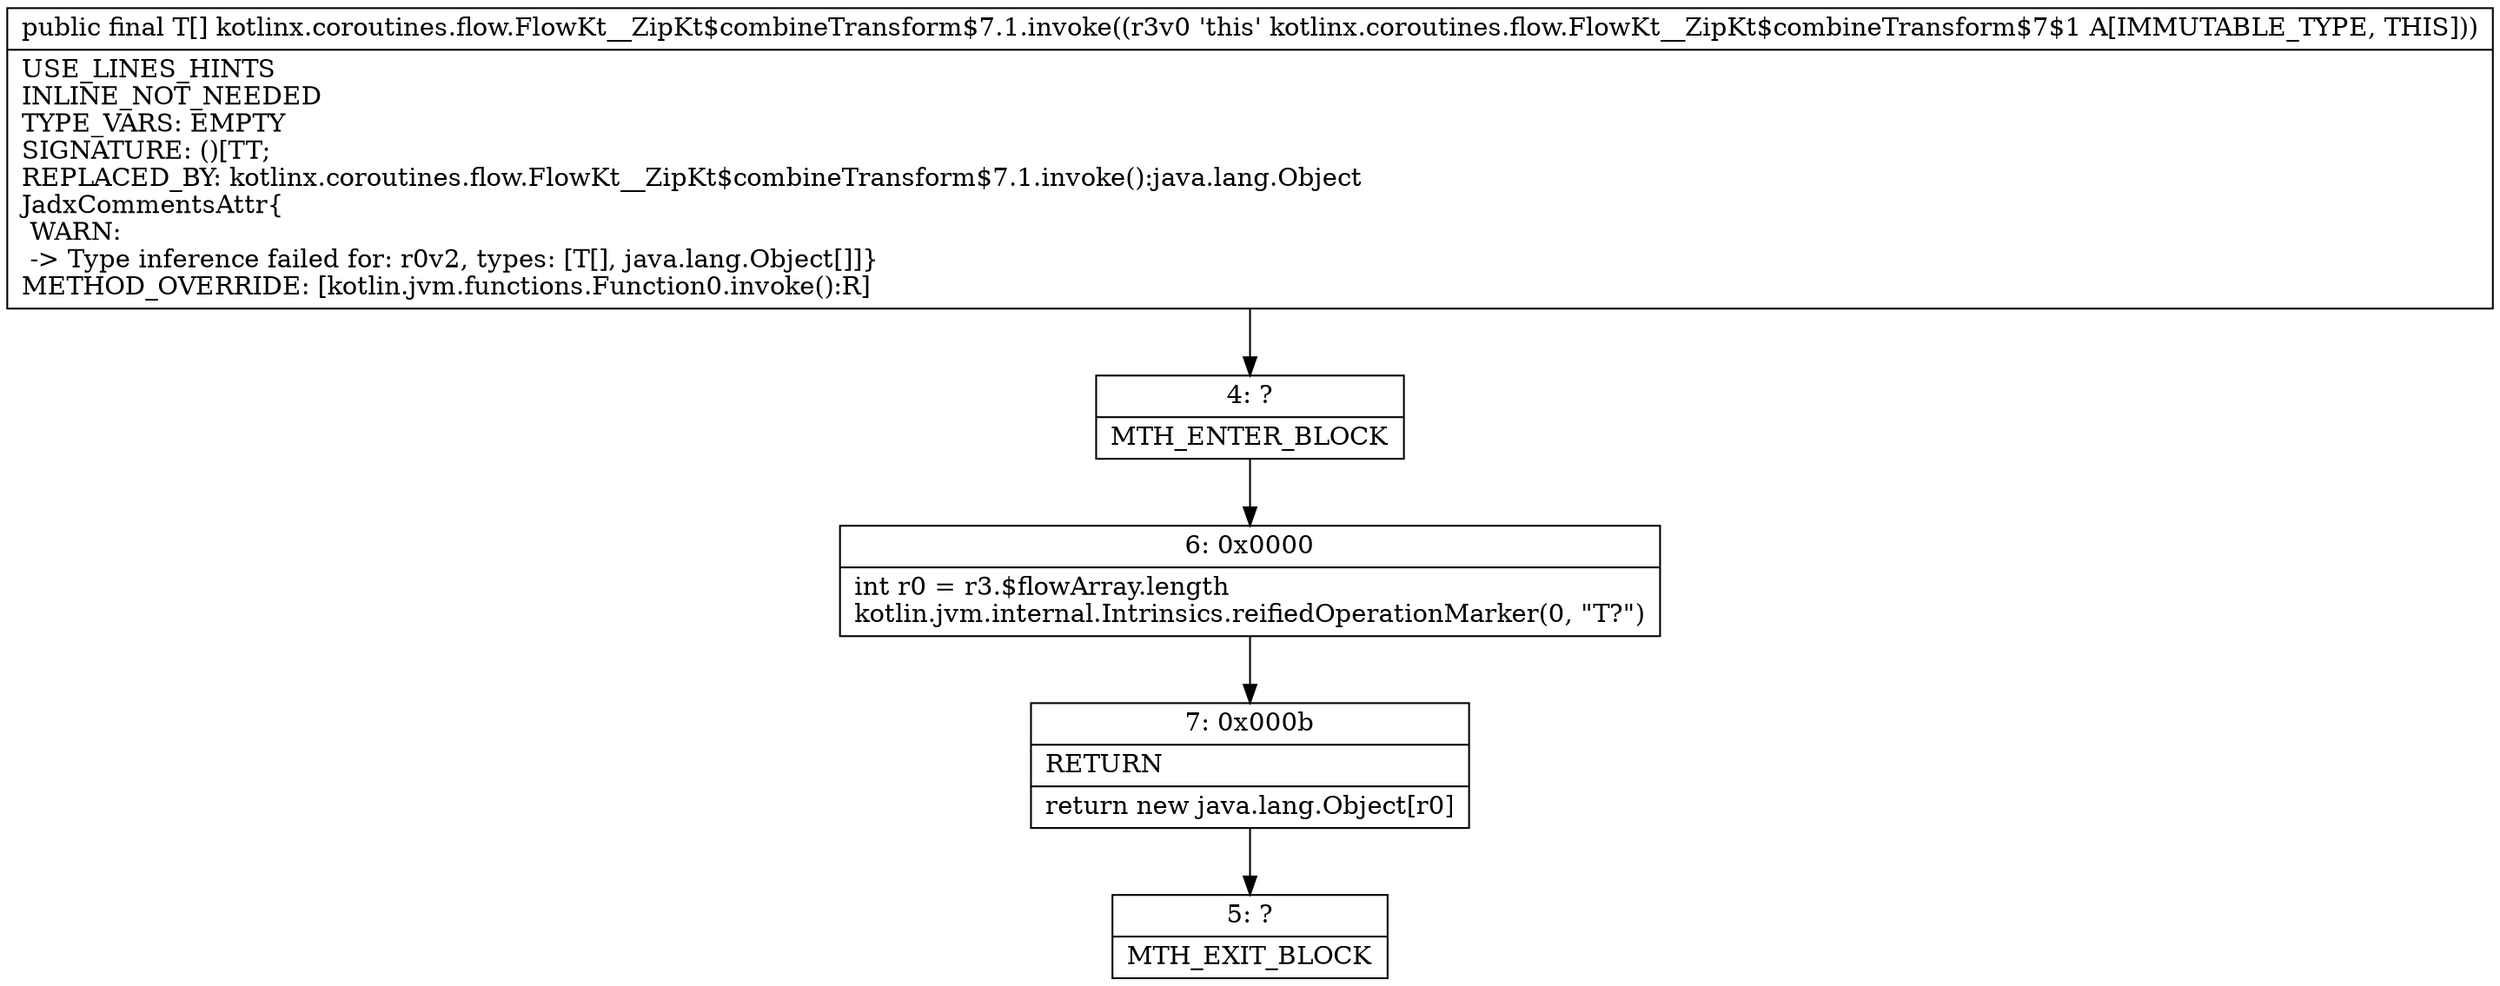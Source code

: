 digraph "CFG forkotlinx.coroutines.flow.FlowKt__ZipKt$combineTransform$7.1.invoke()[Ljava\/lang\/Object;" {
Node_4 [shape=record,label="{4\:\ ?|MTH_ENTER_BLOCK\l}"];
Node_6 [shape=record,label="{6\:\ 0x0000|int r0 = r3.$flowArray.length\lkotlin.jvm.internal.Intrinsics.reifiedOperationMarker(0, \"T?\")\l}"];
Node_7 [shape=record,label="{7\:\ 0x000b|RETURN\l|return new java.lang.Object[r0]\l}"];
Node_5 [shape=record,label="{5\:\ ?|MTH_EXIT_BLOCK\l}"];
MethodNode[shape=record,label="{public final T[] kotlinx.coroutines.flow.FlowKt__ZipKt$combineTransform$7.1.invoke((r3v0 'this' kotlinx.coroutines.flow.FlowKt__ZipKt$combineTransform$7$1 A[IMMUTABLE_TYPE, THIS]))  | USE_LINES_HINTS\lINLINE_NOT_NEEDED\lTYPE_VARS: EMPTY\lSIGNATURE: ()[TT;\lREPLACED_BY: kotlinx.coroutines.flow.FlowKt__ZipKt$combineTransform$7.1.invoke():java.lang.Object\lJadxCommentsAttr\{\l WARN: \l \-\> Type inference failed for: r0v2, types: [T[], java.lang.Object[]]\}\lMETHOD_OVERRIDE: [kotlin.jvm.functions.Function0.invoke():R]\l}"];
MethodNode -> Node_4;Node_4 -> Node_6;
Node_6 -> Node_7;
Node_7 -> Node_5;
}

